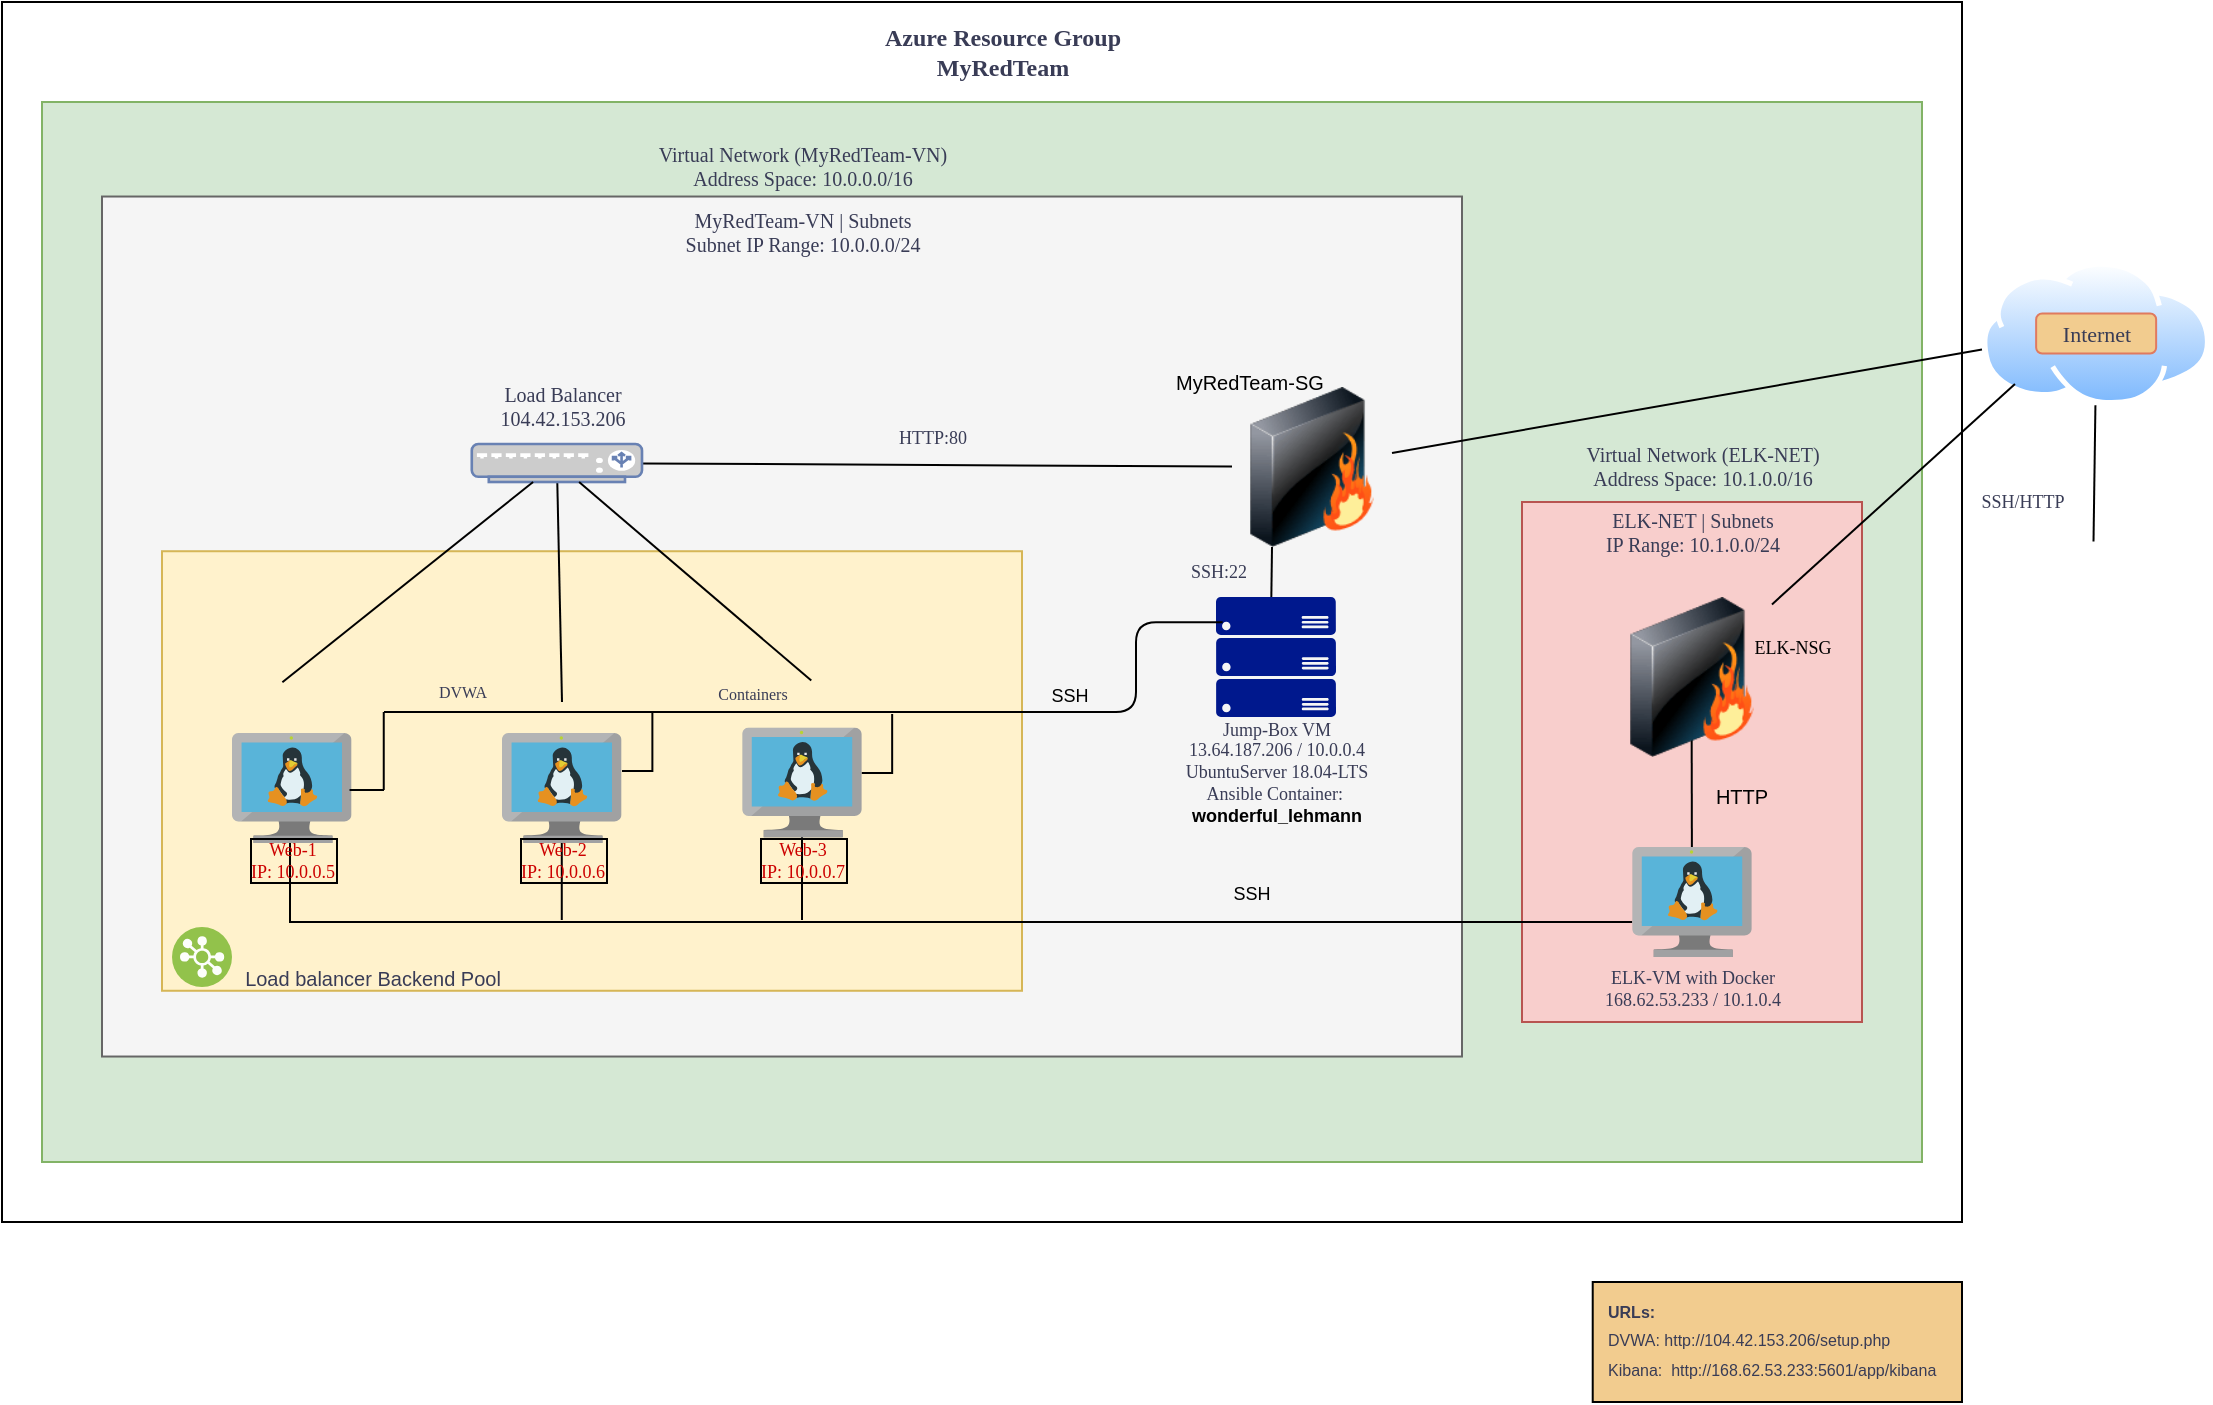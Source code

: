 <mxfile version="14.4.9" type="device"><diagram id="2Ftm1vZvgOgQ822e5IZ1" name="Page-1"><mxGraphModel dx="1482" dy="726" grid="1" gridSize="10" guides="1" tooltips="1" connect="1" arrows="1" fold="1" page="1" pageScale="1" pageWidth="1100" pageHeight="850" math="0" shadow="0"><root><mxCell id="0"/><mxCell id="1" parent="0"/><mxCell id="3-EHOt2xhI_NklCgbMoV-138" value="" style="whiteSpace=wrap;html=1;labelBackgroundColor=none;strokeWidth=1;fontSize=8;fontColor=#FF00FF;align=center;" vertex="1" parent="1"><mxGeometry y="90" width="980" height="610" as="geometry"/></mxCell><mxCell id="3-EHOt2xhI_NklCgbMoV-32" value="" style="whiteSpace=wrap;html=1;fillColor=#d5e8d4;strokeColor=#82b366;" vertex="1" parent="1"><mxGeometry x="20" y="140" width="940" height="530" as="geometry"/></mxCell><mxCell id="wcJLHxOkvnZ4-aivyJ-Y-3" value="" style="whiteSpace=wrap;html=1;fillColor=#f5f5f5;strokeColor=#666666;fontColor=#333333;" parent="1" vertex="1"><mxGeometry x="50" y="187.26" width="680" height="430" as="geometry"/></mxCell><mxCell id="wcJLHxOkvnZ4-aivyJ-Y-39" style="edgeStyle=none;rounded=0;orthogonalLoop=1;jettySize=auto;html=1;endArrow=none;endFill=0;" parent="1" source="wcJLHxOkvnZ4-aivyJ-Y-4" target="wcJLHxOkvnZ4-aivyJ-Y-6" edge="1"><mxGeometry relative="1" as="geometry"/></mxCell><mxCell id="wcJLHxOkvnZ4-aivyJ-Y-5" value="" style="whiteSpace=wrap;html=1;fillColor=#fff2cc;strokeColor=#d6b656;" parent="1" vertex="1"><mxGeometry x="80" y="364.62" width="430" height="219.76" as="geometry"/></mxCell><mxCell id="3-EHOt2xhI_NklCgbMoV-20" style="edgeStyle=none;rounded=0;orthogonalLoop=1;jettySize=auto;html=1;entryX=0;entryY=0.612;entryDx=0;entryDy=0;entryPerimeter=0;endArrow=none;endFill=0;" edge="1" parent="1" source="wcJLHxOkvnZ4-aivyJ-Y-6" target="3-EHOt2xhI_NklCgbMoV-8"><mxGeometry relative="1" as="geometry"/></mxCell><mxCell id="wcJLHxOkvnZ4-aivyJ-Y-6" value="" style="image;html=1;image=img/lib/clip_art/networking/Firewall_128x128.png" parent="1" vertex="1"><mxGeometry x="615" y="282.5" width="80" height="80" as="geometry"/></mxCell><mxCell id="wcJLHxOkvnZ4-aivyJ-Y-11" value="" style="aspect=fixed;perimeter=ellipsePerimeter;html=1;align=center;shadow=0;dashed=0;fontColor=#4277BB;labelBackgroundColor=#ffffff;fontSize=12;spacingTop=3;image;image=img/lib/ibm/vpc/LoadBalancerPool.svg;" parent="1" vertex="1"><mxGeometry x="85" y="552.5" width="30" height="30" as="geometry"/></mxCell><mxCell id="3-EHOt2xhI_NklCgbMoV-19" style="edgeStyle=none;rounded=0;orthogonalLoop=1;jettySize=auto;html=1;entryX=0.25;entryY=1;entryDx=0;entryDy=0;endArrow=none;endFill=0;exitX=0.461;exitY=0.013;exitDx=0;exitDy=0;exitPerimeter=0;" edge="1" parent="1" source="wcJLHxOkvnZ4-aivyJ-Y-35" target="wcJLHxOkvnZ4-aivyJ-Y-6"><mxGeometry relative="1" as="geometry"/></mxCell><mxCell id="wcJLHxOkvnZ4-aivyJ-Y-35" value="" style="aspect=fixed;pointerEvents=1;shadow=0;dashed=0;html=1;strokeColor=none;labelPosition=center;verticalLabelPosition=bottom;verticalAlign=top;align=center;fillColor=#00188D;shape=mxgraph.azure.server_rack" parent="1" vertex="1"><mxGeometry x="607" y="387.5" width="60" height="60" as="geometry"/></mxCell><mxCell id="3-EHOt2xhI_NklCgbMoV-13" style="edgeStyle=none;rounded=0;orthogonalLoop=1;jettySize=auto;html=1;endArrow=none;endFill=0;" edge="1" parent="1" target="wcJLHxOkvnZ4-aivyJ-Y-4"><mxGeometry relative="1" as="geometry"><mxPoint x="280" y="440" as="sourcePoint"/></mxGeometry></mxCell><mxCell id="wcJLHxOkvnZ4-aivyJ-Y-4" value="" style="fontColor=#0066CC;verticalAlign=top;verticalLabelPosition=bottom;labelPosition=center;align=center;html=1;outlineConnect=0;fillColor=#CCCCCC;strokeColor=#6881B3;gradientColor=none;gradientDirection=north;strokeWidth=2;shape=mxgraph.networks.load_balancer;" parent="1" vertex="1"><mxGeometry x="234.89" y="311.01" width="85.11" height="18.99" as="geometry"/></mxCell><mxCell id="3-EHOt2xhI_NklCgbMoV-21" style="edgeStyle=none;rounded=0;orthogonalLoop=1;jettySize=auto;html=1;endArrow=none;endFill=0;" edge="1" parent="1" source="3-EHOt2xhI_NklCgbMoV-7" target="3-EHOt2xhI_NklCgbMoV-8"><mxGeometry relative="1" as="geometry"/></mxCell><mxCell id="3-EHOt2xhI_NklCgbMoV-7" value="" style="shape=image;verticalLabelPosition=bottom;verticalAlign=top;aspect=fixed;imageAspect=0;image=https://findicons.com/files/icons/1699/elegant/256/laptop_2.png;fillColor=#F2CC8F;strokeColor=#E07A5F;fontColor=#393C56;rounded=1;strokeWidth=1;" vertex="1" parent="1"><mxGeometry x="1000" y="359.76" width="90.243" height="90.243" as="geometry"/></mxCell><mxCell id="3-EHOt2xhI_NklCgbMoV-8" value="" style="aspect=fixed;perimeter=ellipsePerimeter;html=1;align=center;shadow=0;dashed=0;spacingTop=3;image;image=img/lib/active_directory/internet_cloud.svg;fillColor=#F2CC8F;strokeColor=#E07A5F;fontColor=#393C56;rounded=1;labelBackgroundColor=#F4F1DE;strokeWidth=1;" vertex="1" parent="1"><mxGeometry x="990" y="219.76" width="114.14" height="71.91" as="geometry"/></mxCell><mxCell id="3-EHOt2xhI_NklCgbMoV-9" value="&lt;font style=&quot;font-size: 11px&quot;&gt;Internet&lt;/font&gt;" style="text;html=1;align=center;verticalAlign=middle;resizable=0;points=[];autosize=1;fontFamily=Verdana;fontSize=11;rounded=1;fillColor=#F2CC8F;strokeColor=#E07A5F;fontColor=#393C56;strokeWidth=1;" vertex="1" parent="1"><mxGeometry x="1017.072" y="245.715" width="60" height="20" as="geometry"/></mxCell><mxCell id="3-EHOt2xhI_NklCgbMoV-30" style="edgeStyle=none;rounded=0;orthogonalLoop=1;jettySize=auto;html=1;endArrow=none;endFill=0;exitX=0.994;exitY=0.153;exitDx=0;exitDy=0;exitPerimeter=0;" edge="1" parent="1" source="3-EHOt2xhI_NklCgbMoV-50" target="wcJLHxOkvnZ4-aivyJ-Y-4"><mxGeometry relative="1" as="geometry"><mxPoint x="375" y="443.827" as="sourcePoint"/></mxGeometry></mxCell><mxCell id="3-EHOt2xhI_NklCgbMoV-31" value="Azure Resource Group&lt;br style=&quot;font-size: 12px;&quot;&gt;MyRedTeam" style="text;html=1;align=center;verticalAlign=middle;resizable=0;points=[];autosize=1;fontSize=12;fontFamily=Verdana;fontStyle=1;fontColor=#393C56;rounded=1;strokeWidth=1;" vertex="1" parent="1"><mxGeometry x="415" y="100" width="170" height="30" as="geometry"/></mxCell><mxCell id="3-EHOt2xhI_NklCgbMoV-33" value="&lt;div style=&quot;font-size: 10px;&quot;&gt;Virtual Network (MyRedTeam-VN)&lt;/div&gt;&lt;div style=&quot;font-size: 10px;&quot;&gt;Address Space: 10.0.0.0/16&lt;/div&gt;" style="text;html=1;align=center;verticalAlign=middle;resizable=0;points=[];autosize=1;fontSize=10;fontFamily=Verdana;fontColor=#393C56;rounded=1;strokeWidth=1;" vertex="1" parent="1"><mxGeometry x="309.999" y="157.258" width="180" height="30" as="geometry"/></mxCell><mxCell id="3-EHOt2xhI_NklCgbMoV-34" value="&lt;div style=&quot;font-size: 10px;&quot;&gt;Load Balancer&lt;/div&gt;&lt;div style=&quot;font-size: 10px;&quot;&gt;104.42.153.206&lt;/div&gt;" style="text;html=1;align=center;verticalAlign=middle;resizable=0;points=[];autosize=1;fontSize=10;fontFamily=Verdana;fontColor=#393C56;rounded=1;strokeWidth=1;" vertex="1" parent="1"><mxGeometry x="229.996" y="277.256" width="100" height="30" as="geometry"/></mxCell><mxCell id="3-EHOt2xhI_NklCgbMoV-35" value="Load balancer Backend Pool" style="text;html=1;align=center;verticalAlign=middle;resizable=0;points=[];autosize=1;fontSize=10;fontStyle=0;fontColor=#393C56;rounded=1;strokeWidth=1;" vertex="1" parent="1"><mxGeometry x="114.995" y="567.501" width="140" height="20" as="geometry"/></mxCell><mxCell id="3-EHOt2xhI_NklCgbMoV-36" value="&lt;font style=&quot;font-size: 9px;&quot;&gt;Jump-Box VM&lt;br style=&quot;font-size: 9px;&quot;&gt;&lt;/font&gt;&lt;font style=&quot;font-size: 9px;&quot;&gt;&lt;font style=&quot;font-size: 9px;&quot;&gt;13.64.187.206 /&amp;nbsp;10.0.0.4&lt;br style=&quot;font-size: 9px;&quot;&gt;UbuntuServer&amp;nbsp;18.04-LTS&lt;br style=&quot;font-size: 9px;&quot;&gt;Ansible Container:&amp;nbsp;&lt;br style=&quot;font-size: 9px;&quot;&gt;&lt;span style=&quot;color: rgb(0, 0, 0); font-family: helvetica; text-align: left; font-size: 9px;&quot;&gt;&lt;b style=&quot;font-size: 9px;&quot;&gt;wonderful_lehmann&lt;/b&gt;&lt;/span&gt;&lt;/font&gt;&lt;br style=&quot;font-size: 9px;&quot;&gt;&lt;/font&gt;" style="text;html=1;align=center;verticalAlign=middle;resizable=0;points=[];autosize=1;fontSize=9;fontFamily=Verdana;fontColor=#393C56;rounded=1;strokeWidth=1;" vertex="1" parent="1"><mxGeometry x="572" y="444.5" width="130" height="60" as="geometry"/></mxCell><mxCell id="3-EHOt2xhI_NklCgbMoV-44" value="MyRedTeam-SG" style="text;whiteSpace=wrap;html=1;fontSize=10;" vertex="1" parent="1"><mxGeometry x="585" y="267.5" width="90" height="30" as="geometry"/></mxCell><mxCell id="3-EHOt2xhI_NklCgbMoV-45" value="SSH/HTTP" style="text;html=1;align=center;verticalAlign=middle;resizable=0;points=[];autosize=1;fontSize=9;fontFamily=Verdana;fontColor=#393C56;rounded=1;strokeWidth=1;" vertex="1" parent="1"><mxGeometry x="980" y="330" width="60" height="20" as="geometry"/></mxCell><mxCell id="3-EHOt2xhI_NklCgbMoV-46" value="SSH:22" style="text;html=1;align=center;verticalAlign=middle;resizable=0;points=[];autosize=1;fontSize=9;fontFamily=Verdana;fontColor=#393C56;rounded=1;strokeWidth=1;" vertex="1" parent="1"><mxGeometry x="585" y="367.74" width="45" height="15" as="geometry"/></mxCell><mxCell id="3-EHOt2xhI_NklCgbMoV-47" value="HTTP:80" style="text;html=1;align=center;verticalAlign=middle;resizable=0;points=[];autosize=1;fontSize=9;fontFamily=Verdana;fontColor=#393C56;rounded=1;strokeWidth=1;" vertex="1" parent="1"><mxGeometry x="440" y="297.5" width="50" height="20" as="geometry"/></mxCell><mxCell id="3-EHOt2xhI_NklCgbMoV-49" value="DVWA" style="text;html=1;align=center;verticalAlign=middle;resizable=0;points=[];autosize=1;fontSize=8;fontFamily=Verdana;fontColor=#393C56;rounded=1;strokeWidth=1;" vertex="1" parent="1"><mxGeometry x="210.0" y="424.5" width="40" height="20" as="geometry"/></mxCell><mxCell id="3-EHOt2xhI_NklCgbMoV-50" value="Containers" style="text;html=1;align=center;verticalAlign=middle;resizable=0;points=[];autosize=1;fontSize=8;fontFamily=Verdana;fontColor=#393C56;rounded=1;strokeWidth=1;" vertex="1" parent="1"><mxGeometry x="345.001" y="426.24" width="60" height="20" as="geometry"/></mxCell><mxCell id="3-EHOt2xhI_NklCgbMoV-51" value="MyRedTeam-VN | Subnets&lt;div style=&quot;font-size: 10px;&quot;&gt;&lt;span style=&quot;font-size: 10px;&quot;&gt;Subnet IP Range: 10.0.0.0/24&lt;/span&gt;&lt;/div&gt;" style="text;html=1;align=center;verticalAlign=middle;resizable=0;points=[];autosize=1;fontSize=10;fontFamily=Verdana;fontColor=#393C56;rounded=1;strokeWidth=1;" vertex="1" parent="1"><mxGeometry x="314.99" y="190" width="170" height="30" as="geometry"/></mxCell><mxCell id="3-EHOt2xhI_NklCgbMoV-52" value="" style="whiteSpace=wrap;html=1;fontSize=10;align=center;fillColor=#f8cecc;strokeColor=#b85450;" vertex="1" parent="1"><mxGeometry x="760" y="340" width="170" height="260" as="geometry"/></mxCell><mxCell id="3-EHOt2xhI_NklCgbMoV-55" style="edgeStyle=none;rounded=0;orthogonalLoop=1;jettySize=auto;html=1;entryX=0;entryY=1;entryDx=0;entryDy=0;endArrow=none;endFill=0;fontSize=10;" edge="1" parent="1" source="3-EHOt2xhI_NklCgbMoV-53" target="3-EHOt2xhI_NklCgbMoV-8"><mxGeometry relative="1" as="geometry"/></mxCell><mxCell id="3-EHOt2xhI_NklCgbMoV-60" style="edgeStyle=none;rounded=0;orthogonalLoop=1;jettySize=auto;html=1;entryX=0.498;entryY=0.819;entryDx=0;entryDy=0;endArrow=none;endFill=0;fontSize=10;entryPerimeter=0;" edge="1" parent="1" source="3-EHOt2xhI_NklCgbMoV-56" target="3-EHOt2xhI_NklCgbMoV-53"><mxGeometry relative="1" as="geometry"/></mxCell><mxCell id="3-EHOt2xhI_NklCgbMoV-112" style="edgeStyle=orthogonalEdgeStyle;rounded=0;orthogonalLoop=1;jettySize=auto;html=1;entryX=0.458;entryY=0.976;entryDx=0;entryDy=0;entryPerimeter=0;endArrow=none;endFill=0;fontSize=8;fontColor=#CC0000;" edge="1" parent="1" source="3-EHOt2xhI_NklCgbMoV-56" target="3-EHOt2xhI_NklCgbMoV-39"><mxGeometry relative="1" as="geometry"><mxPoint x="143.87" y="546.61" as="targetPoint"/><Array as="points"><mxPoint x="144" y="550"/><mxPoint x="144" y="509"/></Array></mxGeometry></mxCell><mxCell id="3-EHOt2xhI_NklCgbMoV-56" value="" style="aspect=fixed;html=1;points=[];align=center;image;fontSize=12;image=img/lib/mscae/VM_Linux.svg;" vertex="1" parent="1"><mxGeometry x="815.11" y="512.5" width="59.78" height="55" as="geometry"/></mxCell><mxCell id="3-EHOt2xhI_NklCgbMoV-57" value="&lt;div style=&quot;font-size: 10px;&quot;&gt;Virtual Network (ELK-NET)&lt;/div&gt;&lt;div style=&quot;font-size: 10px;&quot;&gt;Address Space: 10.1&lt;span style=&quot;font-size: 10px;&quot;&gt;.0.0/16&lt;/span&gt;&lt;/div&gt;" style="text;html=1;align=center;verticalAlign=middle;resizable=0;points=[];autosize=1;fontSize=10;fontFamily=Verdana;fontColor=#393C56;rounded=1;strokeWidth=1;" vertex="1" parent="1"><mxGeometry x="769.996" y="307.261" width="160" height="30" as="geometry"/></mxCell><mxCell id="3-EHOt2xhI_NklCgbMoV-58" value="ELK-NET | Subnets&lt;div style=&quot;font-size: 10px;&quot;&gt;&lt;span style=&quot;font-size: 10px;&quot;&gt;IP Range: 10.1.0.0/24&lt;/span&gt;&lt;/div&gt;" style="text;html=1;align=center;verticalAlign=middle;resizable=0;points=[];autosize=1;fontSize=10;fontFamily=Verdana;fontColor=#393C56;rounded=1;strokeWidth=1;" vertex="1" parent="1"><mxGeometry x="779.991" y="340.002" width="130" height="30" as="geometry"/></mxCell><mxCell id="3-EHOt2xhI_NklCgbMoV-59" value="" style="shape=image;html=1;verticalAlign=top;verticalLabelPosition=bottom;labelBackgroundColor=#ffffff;imageAspect=0;aspect=fixed;image=https://cdn3.iconfinder.com/data/icons/freeapplication/png/24x24/Lock.png;fontSize=10;align=center;" vertex="1" parent="1"><mxGeometry x="650" y="429.24" width="17" height="17" as="geometry"/></mxCell><mxCell id="3-EHOt2xhI_NklCgbMoV-61" value="ELK-VM with Docker&lt;br style=&quot;font-size: 9px&quot;&gt;168.62.53.233 / 10.1.0.4" style="text;html=1;align=center;verticalAlign=middle;resizable=0;points=[];autosize=1;fontSize=9;fontFamily=Verdana;fontColor=#393C56;rounded=1;strokeWidth=1;" vertex="1" parent="1"><mxGeometry x="780" y="567.5" width="130" height="30" as="geometry"/></mxCell><mxCell id="3-EHOt2xhI_NklCgbMoV-62" value="&lt;font color=&quot;#000000&quot; style=&quot;font-size: 9px;&quot;&gt;ELK-NSG&lt;br style=&quot;font-size: 9px;&quot;&gt;&lt;/font&gt;" style="text;html=1;align=center;verticalAlign=middle;resizable=0;points=[];autosize=1;fontSize=9;fontFamily=Verdana;rounded=1;strokeWidth=1;fontColor=#FCFCFC;" vertex="1" parent="1"><mxGeometry x="865" y="402.74" width="60" height="20" as="geometry"/></mxCell><mxCell id="3-EHOt2xhI_NklCgbMoV-64" value="HTTP" style="text;whiteSpace=wrap;html=1;fontSize=10;align=center;" vertex="1" parent="1"><mxGeometry x="840" y="474.5" width="60" height="30" as="geometry"/></mxCell><mxCell id="3-EHOt2xhI_NklCgbMoV-39" value="" style="aspect=fixed;html=1;points=[];align=center;image;fontSize=12;image=img/lib/mscae/VM_Linux.svg;" vertex="1" parent="1"><mxGeometry x="115" y="455.5" width="59.78" height="55" as="geometry"/></mxCell><mxCell id="3-EHOt2xhI_NklCgbMoV-48" value="SSH" style="text;whiteSpace=wrap;html=1;fontSize=9;align=center;" vertex="1" parent="1"><mxGeometry x="524" y="425" width="20" height="15" as="geometry"/></mxCell><mxCell id="3-EHOt2xhI_NklCgbMoV-94" value="SSH" style="text;whiteSpace=wrap;html=1;fontSize=9;align=center;" vertex="1" parent="1"><mxGeometry x="615" y="524" width="20" height="25" as="geometry"/></mxCell><mxCell id="3-EHOt2xhI_NklCgbMoV-53" value="" style="image;html=1;image=img/lib/clip_art/networking/Firewall_128x128.png" vertex="1" parent="1"><mxGeometry x="804.99" y="387.5" width="80" height="80" as="geometry"/></mxCell><mxCell id="3-EHOt2xhI_NklCgbMoV-37" value="&lt;font style=&quot;font-size: 9px&quot;&gt;Web-1&lt;br&gt;IP: 10.0.0.5&lt;/font&gt;" style="text;html=1;align=center;verticalAlign=middle;resizable=0;points=[];autosize=1;fontSize=9;fontFamily=Verdana;rounded=1;strokeWidth=1;fontColor=#CC0000;labelBackgroundColor=none;labelBorderColor=#000000;" vertex="1" parent="1"><mxGeometry x="109.894" y="504.496" width="70" height="30" as="geometry"/></mxCell><mxCell id="3-EHOt2xhI_NklCgbMoV-116" value="" style="line;strokeWidth=1;direction=south;html=1;labelBackgroundColor=none;fontSize=8;fontColor=#FF00FF;align=center;" vertex="1" parent="1"><mxGeometry x="274.89" y="499" width="10" height="50" as="geometry"/></mxCell><mxCell id="3-EHOt2xhI_NklCgbMoV-117" value="" style="line;strokeWidth=1;direction=south;html=1;labelBackgroundColor=none;fontSize=8;fontColor=#FF00FF;align=center;" vertex="1" parent="1"><mxGeometry x="395" y="499" width="10" height="50" as="geometry"/></mxCell><mxCell id="3-EHOt2xhI_NklCgbMoV-40" value="" style="aspect=fixed;html=1;points=[];align=center;image;fontSize=12;image=img/lib/mscae/VM_Linux.svg;" vertex="1" parent="1"><mxGeometry x="250" y="455.5" width="59.78" height="55" as="geometry"/></mxCell><mxCell id="3-EHOt2xhI_NklCgbMoV-42" value="&lt;font style=&quot;font-size: 9px&quot;&gt;Web-2&lt;br&gt;IP: 10.0.0.6&lt;br&gt;&lt;/font&gt;" style="text;html=1;align=center;verticalAlign=middle;resizable=0;points=[];autosize=1;fontSize=9;fontFamily=Verdana;rounded=1;strokeWidth=1;fontColor=#CC0000;labelBackgroundColor=none;labelBorderColor=#000000;" vertex="1" parent="1"><mxGeometry x="244.894" y="504.496" width="70" height="30" as="geometry"/></mxCell><mxCell id="3-EHOt2xhI_NklCgbMoV-41" value="" style="aspect=fixed;html=1;points=[];align=center;image;fontSize=12;image=img/lib/mscae/VM_Linux.svg;" vertex="1" parent="1"><mxGeometry x="370.11" y="452.74" width="59.78" height="55" as="geometry"/></mxCell><mxCell id="3-EHOt2xhI_NklCgbMoV-43" value="&lt;font style=&quot;font-size: 9px&quot;&gt;Web-3&lt;br&gt;IP: 10.0.0.7&lt;br&gt;&lt;/font&gt;" style="text;html=1;align=center;verticalAlign=middle;resizable=0;points=[];autosize=1;fontSize=9;fontFamily=Verdana;rounded=1;strokeWidth=1;fontColor=#CC0000;labelBackgroundColor=none;labelBorderColor=#000000;" vertex="1" parent="1"><mxGeometry x="364.994" y="504.496" width="70" height="30" as="geometry"/></mxCell><mxCell id="3-EHOt2xhI_NklCgbMoV-118" value="" style="line;strokeWidth=1;rotatable=0;dashed=0;labelPosition=right;align=left;verticalAlign=middle;spacingTop=0;spacingLeft=6;points=[];portConstraint=eastwest;labelBackgroundColor=none;fontSize=8;fontColor=#FF00FF;" vertex="1" parent="1"><mxGeometry x="191" y="440" width="333" height="10" as="geometry"/></mxCell><mxCell id="3-EHOt2xhI_NklCgbMoV-120" value="" style="group" vertex="1" connectable="0" parent="1"><mxGeometry x="429.89" y="446" width="20.19" height="38.5" as="geometry"/></mxCell><mxCell id="3-EHOt2xhI_NklCgbMoV-109" value="" style="line;strokeWidth=1;html=1;fontSize=8;fontColor=#FCFCFC;align=center;" vertex="1" parent="3-EHOt2xhI_NklCgbMoV-120"><mxGeometry y="24.5" width="15.22" height="10" as="geometry"/></mxCell><mxCell id="3-EHOt2xhI_NklCgbMoV-119" value="" style="line;strokeWidth=1;direction=south;html=1;labelBackgroundColor=none;fontSize=8;fontColor=#FF00FF;align=center;" vertex="1" parent="3-EHOt2xhI_NklCgbMoV-120"><mxGeometry x="10.19" width="10" height="30" as="geometry"/></mxCell><mxCell id="3-EHOt2xhI_NklCgbMoV-121" value="" style="group" vertex="1" connectable="0" parent="1"><mxGeometry x="310" y="445" width="20.19" height="39.5" as="geometry"/></mxCell><mxCell id="3-EHOt2xhI_NklCgbMoV-122" value="" style="line;strokeWidth=1;html=1;fontSize=8;fontColor=#FCFCFC;align=center;" vertex="1" parent="3-EHOt2xhI_NklCgbMoV-121"><mxGeometry y="24.5" width="15.22" height="10" as="geometry"/></mxCell><mxCell id="3-EHOt2xhI_NklCgbMoV-123" value="" style="line;strokeWidth=1;direction=south;html=1;labelBackgroundColor=none;fontSize=8;fontColor=#FF00FF;align=center;" vertex="1" parent="3-EHOt2xhI_NklCgbMoV-121"><mxGeometry x="10.19" width="10" height="30" as="geometry"/></mxCell><mxCell id="3-EHOt2xhI_NklCgbMoV-125" value="" style="line;strokeWidth=1;html=1;fontSize=8;fontColor=#FCFCFC;align=center;" vertex="1" parent="1"><mxGeometry x="173.78" y="479" width="17.22" height="10" as="geometry"/></mxCell><mxCell id="3-EHOt2xhI_NklCgbMoV-126" value="" style="line;strokeWidth=1;direction=south;html=1;labelBackgroundColor=none;fontSize=8;fontColor=#FF00FF;align=center;" vertex="1" parent="1"><mxGeometry x="186" y="445" width="9.75" height="39" as="geometry"/></mxCell><mxCell id="3-EHOt2xhI_NklCgbMoV-130" style="edgeStyle=none;rounded=0;orthogonalLoop=1;jettySize=auto;html=1;endArrow=none;endFill=0;exitX=0.14;exitY=0.298;exitDx=0;exitDy=0;exitPerimeter=0;" edge="1" parent="1" source="wcJLHxOkvnZ4-aivyJ-Y-5" target="wcJLHxOkvnZ4-aivyJ-Y-4"><mxGeometry relative="1" as="geometry"><mxPoint x="164" y="447" as="sourcePoint"/></mxGeometry></mxCell><mxCell id="3-EHOt2xhI_NklCgbMoV-132" value="" style="edgeStyle=elbowEdgeStyle;elbow=horizontal;endArrow=none;html=1;fontSize=8;fontColor=#FF00FF;endFill=0;entryX=0.824;entryY=0.495;entryDx=0;entryDy=0;entryPerimeter=0;" edge="1" parent="1" target="wcJLHxOkvnZ4-aivyJ-Y-3"><mxGeometry width="50" height="50" relative="1" as="geometry"><mxPoint x="524" y="445" as="sourcePoint"/><mxPoint x="574" y="395" as="targetPoint"/></mxGeometry></mxCell><mxCell id="3-EHOt2xhI_NklCgbMoV-135" value="" style="whiteSpace=wrap;html=1;rounded=0;sketch=0;strokeColor=#000000;strokeWidth=1;fillColor=#F2CC8F;fontSize=8;fontColor=#393C56;" vertex="1" parent="1"><mxGeometry x="795.36" y="730" width="184.64" height="60" as="geometry"/></mxCell><mxCell id="3-EHOt2xhI_NklCgbMoV-136" value="&lt;span style=&quot;color: rgb(57 , 60 , 86) ; font-size: 8px&quot;&gt;&lt;b&gt;URLs:&lt;/b&gt;&lt;/span&gt;&lt;br&gt;&lt;span style=&quot;color: rgb(57 , 60 , 86) ; font-size: 8px&quot;&gt;DVWA:&amp;nbsp;http://104.42.153.206/setup.php&lt;br&gt;&lt;/span&gt;&lt;span style=&quot;color: rgb(57 , 60 , 86) ; font-size: 8px&quot;&gt;Kibana:&amp;nbsp;&amp;nbsp;&lt;/span&gt;&lt;span style=&quot;color: rgb(57 , 60 , 86) ; font-size: 8px&quot;&gt;http://168.62.53.233:5601/app/kibana&lt;/span&gt;&lt;span style=&quot;color: rgb(57 , 60 , 86) ; font-size: 8px&quot;&gt;&lt;br&gt;&lt;/span&gt;" style="text;html=1;align=left;verticalAlign=middle;resizable=0;points=[];autosize=1;" vertex="1" parent="1"><mxGeometry x="800.68" y="732" width="174" height="52" as="geometry"/></mxCell></root></mxGraphModel></diagram></mxfile>